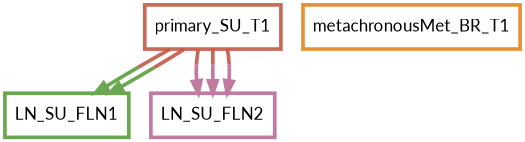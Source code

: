digraph  {
dpi=600;size=3.5;
LN_SU_FLN1 [color="#6aa84fff", fillcolor=white, fontname=Lato, penwidth="3.0", shape=box];
LN_SU_FLN2 [color="#c27ba0ff", fillcolor=white, fontname=Lato, penwidth="3.0", shape=box];
metachronousMet_BR_T1 [color="#e69138ff", fillcolor=white, fontname=Lato, penwidth="3.0", shape=box];
primary_SU_T1 [color="#be5742e1", fillcolor=white, fontname=Lato, penwidth="3.0", shape=box];
primary_SU_T1 -> LN_SU_FLN1  [color="#be5742e1;0.5:#6aa84fff", key=0, penwidth=3];
primary_SU_T1 -> LN_SU_FLN1  [color="#be5742e1;0.5:#6aa84fff", key=1, penwidth=3];
primary_SU_T1 -> LN_SU_FLN2  [color="#be5742e1;0.5:#c27ba0ff", key=0, penwidth=3];
primary_SU_T1 -> LN_SU_FLN2  [color="#be5742e1;0.5:#c27ba0ff", key=1, penwidth=3];
primary_SU_T1 -> LN_SU_FLN2  [color="#be5742e1;0.5:#c27ba0ff", key=2, penwidth=3];
}
